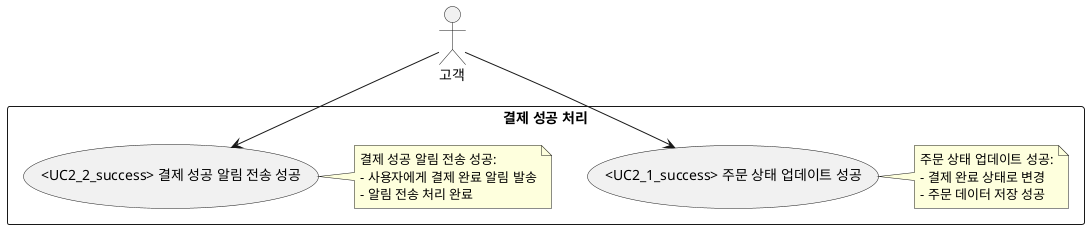 @startuml
actor "고객" as Customer

rectangle "결제 성공 처리" {
  usecase "<UC2_1_success> 주문 상태 업데이트 성공" as UC2_1_success
  note right
  주문 상태 업데이트 성공:
  - 결제 완료 상태로 변경
  - 주문 데이터 저장 성공
  end note

  usecase "<UC2_2_success> 결제 성공 알림 전송 성공" as UC2_2_success
  note right
  결제 성공 알림 전송 성공:
  - 사용자에게 결제 완료 알림 발송
  - 알림 전송 처리 완료
  end note
}

Customer --> UC2_1_success
Customer --> UC2_2_success
@enduml
